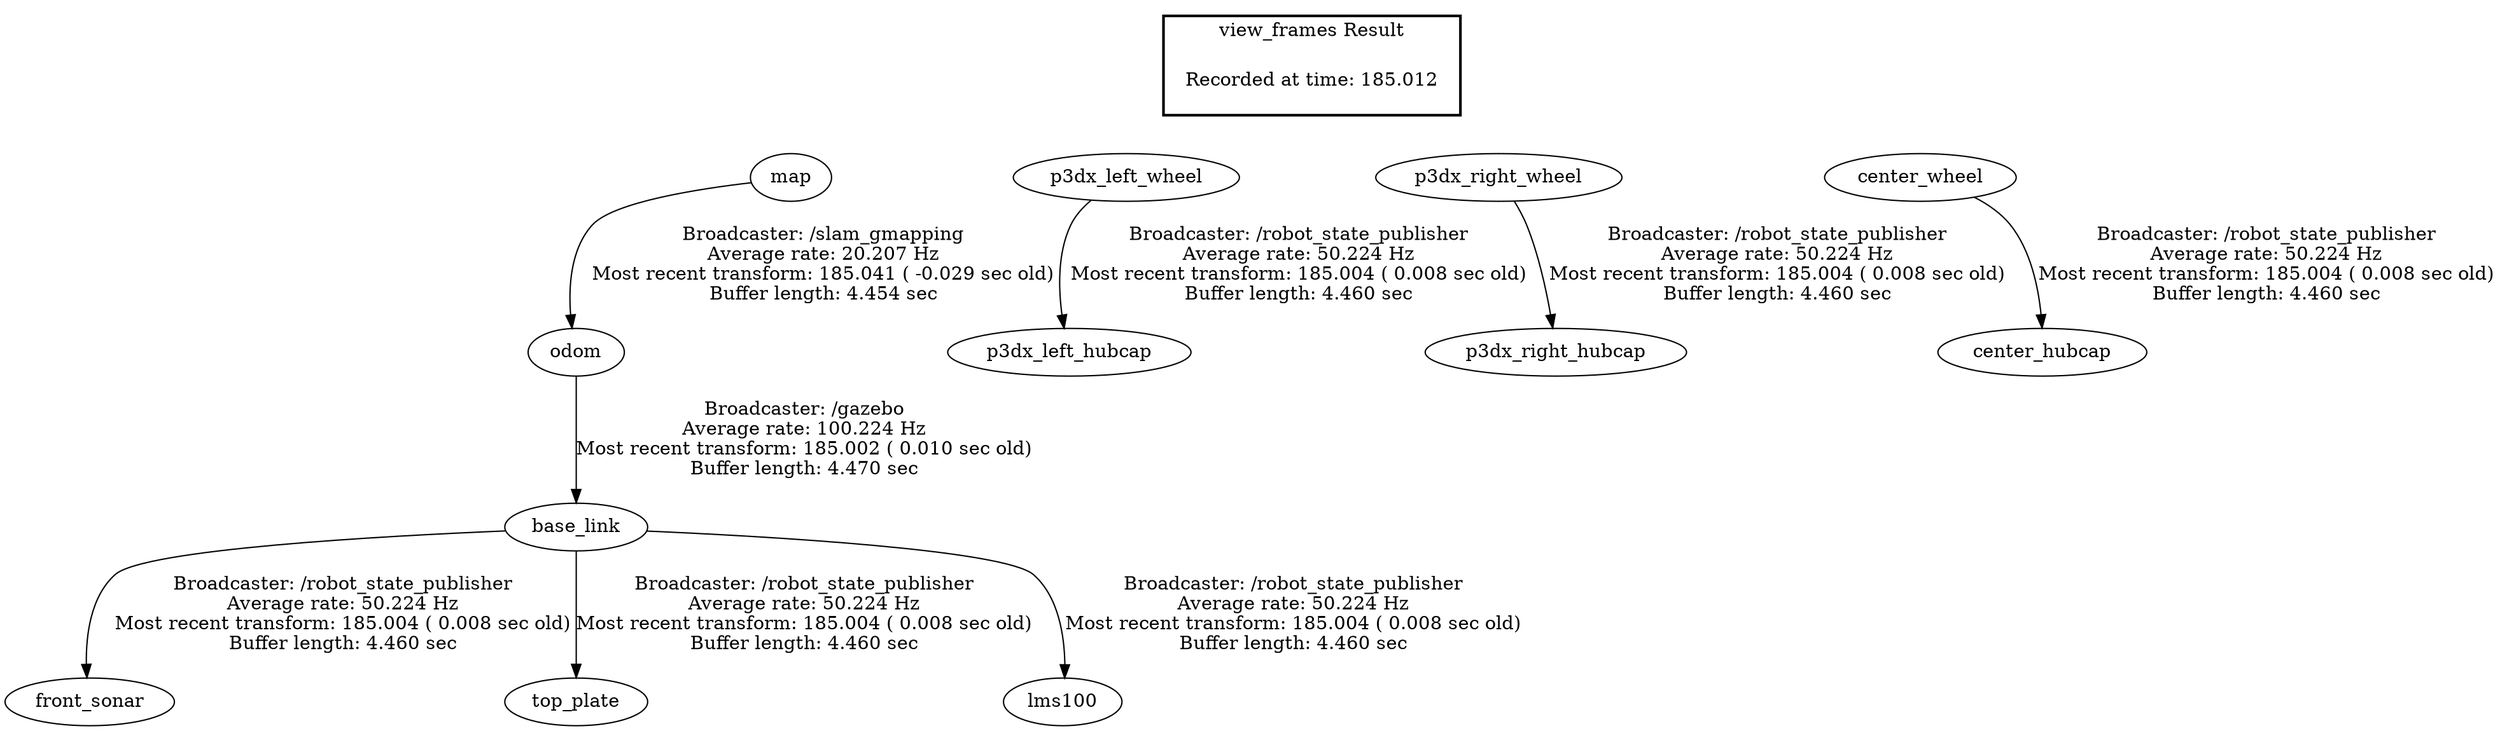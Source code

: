 digraph G {
"odom" -> "base_link"[label="Broadcaster: /gazebo\nAverage rate: 100.224 Hz\nMost recent transform: 185.002 ( 0.010 sec old)\nBuffer length: 4.470 sec\n"];
"map" -> "odom"[label="Broadcaster: /slam_gmapping\nAverage rate: 20.207 Hz\nMost recent transform: 185.041 ( -0.029 sec old)\nBuffer length: 4.454 sec\n"];
"base_link" -> "front_sonar"[label="Broadcaster: /robot_state_publisher\nAverage rate: 50.224 Hz\nMost recent transform: 185.004 ( 0.008 sec old)\nBuffer length: 4.460 sec\n"];
"p3dx_left_wheel" -> "p3dx_left_hubcap"[label="Broadcaster: /robot_state_publisher\nAverage rate: 50.224 Hz\nMost recent transform: 185.004 ( 0.008 sec old)\nBuffer length: 4.460 sec\n"];
"p3dx_right_wheel" -> "p3dx_right_hubcap"[label="Broadcaster: /robot_state_publisher\nAverage rate: 50.224 Hz\nMost recent transform: 185.004 ( 0.008 sec old)\nBuffer length: 4.460 sec\n"];
"base_link" -> "top_plate"[label="Broadcaster: /robot_state_publisher\nAverage rate: 50.224 Hz\nMost recent transform: 185.004 ( 0.008 sec old)\nBuffer length: 4.460 sec\n"];
"center_wheel" -> "center_hubcap"[label="Broadcaster: /robot_state_publisher\nAverage rate: 50.224 Hz\nMost recent transform: 185.004 ( 0.008 sec old)\nBuffer length: 4.460 sec\n"];
"base_link" -> "lms100"[label="Broadcaster: /robot_state_publisher\nAverage rate: 50.224 Hz\nMost recent transform: 185.004 ( 0.008 sec old)\nBuffer length: 4.460 sec\n"];
edge [style=invis];
 subgraph cluster_legend { style=bold; color=black; label ="view_frames Result";
"Recorded at time: 185.012"[ shape=plaintext ] ;
 }->"map";
edge [style=invis];
 subgraph cluster_legend { style=bold; color=black; label ="view_frames Result";
"Recorded at time: 185.012"[ shape=plaintext ] ;
 }->"p3dx_left_wheel";
edge [style=invis];
 subgraph cluster_legend { style=bold; color=black; label ="view_frames Result";
"Recorded at time: 185.012"[ shape=plaintext ] ;
 }->"p3dx_right_wheel";
edge [style=invis];
 subgraph cluster_legend { style=bold; color=black; label ="view_frames Result";
"Recorded at time: 185.012"[ shape=plaintext ] ;
 }->"center_wheel";
}